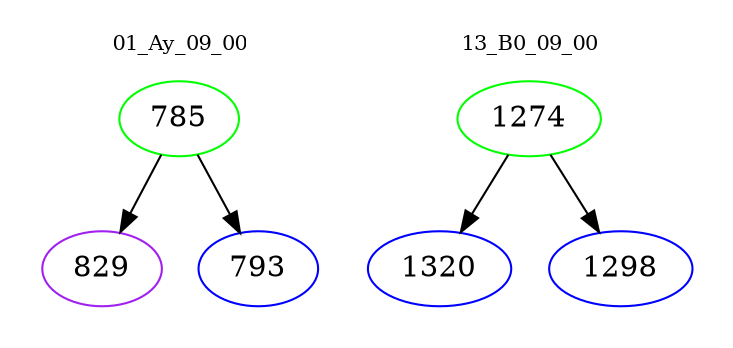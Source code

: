 digraph{
subgraph cluster_0 {
color = white
label = "01_Ay_09_00";
fontsize=10;
T0_785 [label="785", color="green"]
T0_785 -> T0_829 [color="black"]
T0_829 [label="829", color="purple"]
T0_785 -> T0_793 [color="black"]
T0_793 [label="793", color="blue"]
}
subgraph cluster_1 {
color = white
label = "13_B0_09_00";
fontsize=10;
T1_1274 [label="1274", color="green"]
T1_1274 -> T1_1320 [color="black"]
T1_1320 [label="1320", color="blue"]
T1_1274 -> T1_1298 [color="black"]
T1_1298 [label="1298", color="blue"]
}
}
